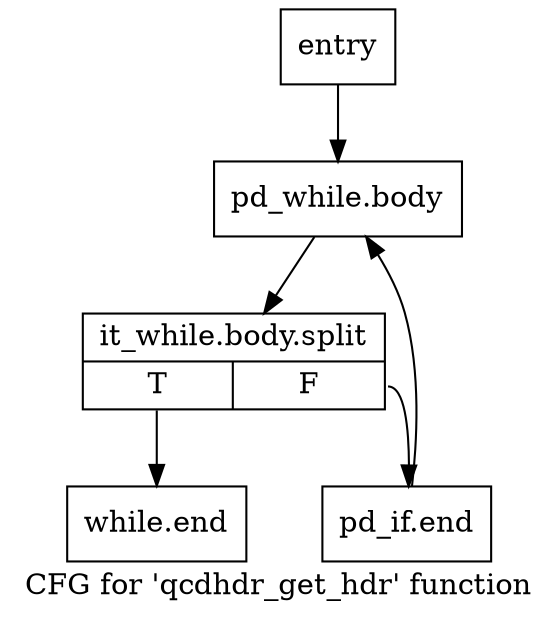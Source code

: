 digraph "CFG for 'qcdhdr_get_hdr' function" {
	label="CFG for 'qcdhdr_get_hdr' function";

	Node0x16fdd50 [shape=record,label="{entry}"];
	Node0x16fdd50 -> Node0x16fdda0;
	Node0x16fdda0 [shape=record,label="{pd_while.body}"];
	Node0x16fdda0 -> Node0x1b94490;
	Node0x1b94490 [shape=record,label="{it_while.body.split|{<s0>T|<s1>F}}"];
	Node0x1b94490:s0 -> Node0x16fde40;
	Node0x1b94490:s1 -> Node0x16fddf0;
	Node0x16fddf0 [shape=record,label="{pd_if.end}"];
	Node0x16fddf0 -> Node0x16fdda0;
	Node0x16fde40 [shape=record,label="{while.end}"];
}
